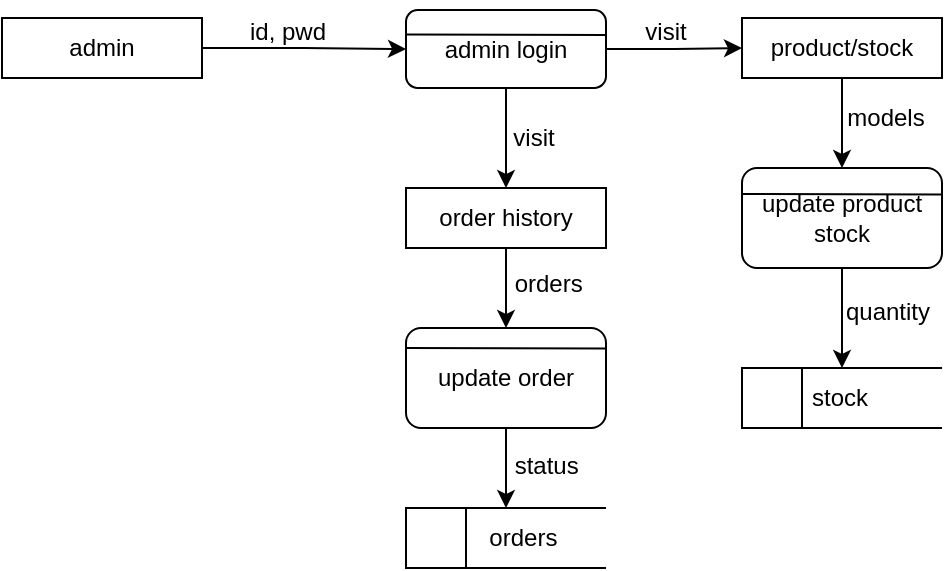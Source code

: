 <mxfile version="26.2.1">
  <diagram name="Page-1" id="JjwYV-2-WhGtSMynj6jV">
    <mxGraphModel dx="769" dy="488" grid="1" gridSize="10" guides="1" tooltips="1" connect="1" arrows="1" fold="1" page="1" pageScale="1" pageWidth="850" pageHeight="1100" math="0" shadow="0">
      <root>
        <mxCell id="0" />
        <mxCell id="1" parent="0" />
        <mxCell id="ryiCbgdc5XsMvu-ZzsFq-13" style="edgeStyle=orthogonalEdgeStyle;rounded=0;orthogonalLoop=1;jettySize=auto;html=1;exitX=1;exitY=0.5;exitDx=0;exitDy=0;" edge="1" parent="1" source="ryiCbgdc5XsMvu-ZzsFq-14" target="ryiCbgdc5XsMvu-ZzsFq-18">
          <mxGeometry relative="1" as="geometry" />
        </mxCell>
        <mxCell id="ryiCbgdc5XsMvu-ZzsFq-30" style="edgeStyle=orthogonalEdgeStyle;rounded=0;orthogonalLoop=1;jettySize=auto;html=1;exitX=0.5;exitY=1;exitDx=0;exitDy=0;" edge="1" parent="1" source="ryiCbgdc5XsMvu-ZzsFq-14" target="ryiCbgdc5XsMvu-ZzsFq-29">
          <mxGeometry relative="1" as="geometry" />
        </mxCell>
        <mxCell id="ryiCbgdc5XsMvu-ZzsFq-14" value="admin login" style="rounded=1;whiteSpace=wrap;html=1;" vertex="1" parent="1">
          <mxGeometry x="242" y="121" width="100" height="39" as="geometry" />
        </mxCell>
        <mxCell id="ryiCbgdc5XsMvu-ZzsFq-15" value="admin" style="rounded=0;whiteSpace=wrap;html=1;" vertex="1" parent="1">
          <mxGeometry x="40" y="125" width="100" height="30" as="geometry" />
        </mxCell>
        <mxCell id="ryiCbgdc5XsMvu-ZzsFq-16" value="" style="endArrow=none;html=1;rounded=0;exitX=0;exitY=0.25;exitDx=0;exitDy=0;entryX=1;entryY=0.348;entryDx=0;entryDy=0;entryPerimeter=0;" edge="1" parent="1">
          <mxGeometry width="50" height="50" relative="1" as="geometry">
            <mxPoint x="242" y="133.25" as="sourcePoint" />
            <mxPoint x="342" y="133.44" as="targetPoint" />
          </mxGeometry>
        </mxCell>
        <mxCell id="ryiCbgdc5XsMvu-ZzsFq-17" style="edgeStyle=orthogonalEdgeStyle;rounded=0;orthogonalLoop=1;jettySize=auto;html=1;exitX=0.5;exitY=1;exitDx=0;exitDy=0;" edge="1" parent="1" source="ryiCbgdc5XsMvu-ZzsFq-18" target="ryiCbgdc5XsMvu-ZzsFq-22">
          <mxGeometry relative="1" as="geometry" />
        </mxCell>
        <mxCell id="ryiCbgdc5XsMvu-ZzsFq-18" value="product/stock" style="rounded=0;whiteSpace=wrap;html=1;" vertex="1" parent="1">
          <mxGeometry x="410" y="125" width="100" height="30" as="geometry" />
        </mxCell>
        <mxCell id="ryiCbgdc5XsMvu-ZzsFq-19" style="edgeStyle=orthogonalEdgeStyle;rounded=0;orthogonalLoop=1;jettySize=auto;html=1;exitX=0.5;exitY=1;exitDx=0;exitDy=0;" edge="1" parent="1" source="ryiCbgdc5XsMvu-ZzsFq-15" target="ryiCbgdc5XsMvu-ZzsFq-15">
          <mxGeometry relative="1" as="geometry" />
        </mxCell>
        <mxCell id="ryiCbgdc5XsMvu-ZzsFq-20" value="&lt;span style=&quot;white-space: pre;&quot;&gt;&#x9;&lt;/span&gt;&amp;nbsp;stock" style="html=1;dashed=0;whiteSpace=wrap;shape=mxgraph.dfd.dataStoreID;align=left;spacingLeft=3;points=[[0,0],[0.5,0],[1,0],[0,0.5],[1,0.5],[0,1],[0.5,1],[1,1]];" vertex="1" parent="1">
          <mxGeometry x="410" y="300" width="100" height="30" as="geometry" />
        </mxCell>
        <mxCell id="ryiCbgdc5XsMvu-ZzsFq-21" style="edgeStyle=orthogonalEdgeStyle;rounded=0;orthogonalLoop=1;jettySize=auto;html=1;exitX=0.5;exitY=1;exitDx=0;exitDy=0;" edge="1" parent="1" source="ryiCbgdc5XsMvu-ZzsFq-22" target="ryiCbgdc5XsMvu-ZzsFq-20">
          <mxGeometry relative="1" as="geometry" />
        </mxCell>
        <mxCell id="ryiCbgdc5XsMvu-ZzsFq-22" value="update product&lt;div&gt;stock&lt;/div&gt;" style="rounded=1;whiteSpace=wrap;html=1;" vertex="1" parent="1">
          <mxGeometry x="410" y="200" width="100" height="50" as="geometry" />
        </mxCell>
        <mxCell id="ryiCbgdc5XsMvu-ZzsFq-23" value="" style="endArrow=none;html=1;rounded=0;exitX=0;exitY=0.25;exitDx=0;exitDy=0;entryX=1;entryY=0.348;entryDx=0;entryDy=0;entryPerimeter=0;" edge="1" parent="1">
          <mxGeometry width="50" height="50" relative="1" as="geometry">
            <mxPoint x="410" y="213" as="sourcePoint" />
            <mxPoint x="510" y="213.19" as="targetPoint" />
          </mxGeometry>
        </mxCell>
        <mxCell id="ryiCbgdc5XsMvu-ZzsFq-24" style="edgeStyle=orthogonalEdgeStyle;rounded=0;orthogonalLoop=1;jettySize=auto;html=1;exitX=1;exitY=0.5;exitDx=0;exitDy=0;" edge="1" parent="1" source="ryiCbgdc5XsMvu-ZzsFq-15" target="ryiCbgdc5XsMvu-ZzsFq-14">
          <mxGeometry relative="1" as="geometry" />
        </mxCell>
        <mxCell id="ryiCbgdc5XsMvu-ZzsFq-25" value="id, pwd" style="text;strokeColor=none;align=center;fillColor=none;html=1;verticalAlign=middle;whiteSpace=wrap;rounded=0;" vertex="1" parent="1">
          <mxGeometry x="153" y="116.5" width="60" height="30" as="geometry" />
        </mxCell>
        <mxCell id="ryiCbgdc5XsMvu-ZzsFq-26" value="visit" style="text;strokeColor=none;align=center;fillColor=none;html=1;verticalAlign=middle;whiteSpace=wrap;rounded=0;" vertex="1" parent="1">
          <mxGeometry x="342" y="116.5" width="60" height="30" as="geometry" />
        </mxCell>
        <mxCell id="ryiCbgdc5XsMvu-ZzsFq-27" value="models" style="text;strokeColor=none;align=center;fillColor=none;html=1;verticalAlign=middle;whiteSpace=wrap;rounded=0;" vertex="1" parent="1">
          <mxGeometry x="452" y="160" width="60" height="30" as="geometry" />
        </mxCell>
        <mxCell id="ryiCbgdc5XsMvu-ZzsFq-28" value="quantity" style="text;strokeColor=none;align=center;fillColor=none;html=1;verticalAlign=middle;whiteSpace=wrap;rounded=0;" vertex="1" parent="1">
          <mxGeometry x="453" y="257" width="60" height="30" as="geometry" />
        </mxCell>
        <mxCell id="ryiCbgdc5XsMvu-ZzsFq-34" style="edgeStyle=orthogonalEdgeStyle;rounded=0;orthogonalLoop=1;jettySize=auto;html=1;exitX=0.5;exitY=1;exitDx=0;exitDy=0;" edge="1" parent="1" source="ryiCbgdc5XsMvu-ZzsFq-29" target="ryiCbgdc5XsMvu-ZzsFq-32">
          <mxGeometry relative="1" as="geometry" />
        </mxCell>
        <mxCell id="ryiCbgdc5XsMvu-ZzsFq-29" value="order history" style="rounded=0;whiteSpace=wrap;html=1;" vertex="1" parent="1">
          <mxGeometry x="242" y="210" width="100" height="30" as="geometry" />
        </mxCell>
        <mxCell id="ryiCbgdc5XsMvu-ZzsFq-31" value="visit" style="text;strokeColor=none;align=center;fillColor=none;html=1;verticalAlign=middle;whiteSpace=wrap;rounded=0;" vertex="1" parent="1">
          <mxGeometry x="276" y="170" width="60" height="30" as="geometry" />
        </mxCell>
        <mxCell id="ryiCbgdc5XsMvu-ZzsFq-37" style="edgeStyle=orthogonalEdgeStyle;rounded=0;orthogonalLoop=1;jettySize=auto;html=1;exitX=0.5;exitY=1;exitDx=0;exitDy=0;entryX=0.5;entryY=0;entryDx=0;entryDy=0;" edge="1" parent="1" source="ryiCbgdc5XsMvu-ZzsFq-32" target="ryiCbgdc5XsMvu-ZzsFq-36">
          <mxGeometry relative="1" as="geometry" />
        </mxCell>
        <mxCell id="ryiCbgdc5XsMvu-ZzsFq-32" value="&lt;div&gt;&lt;br&gt;&lt;/div&gt;update order&lt;div&gt;&lt;br&gt;&lt;/div&gt;" style="rounded=1;whiteSpace=wrap;html=1;" vertex="1" parent="1">
          <mxGeometry x="242" y="280" width="100" height="50" as="geometry" />
        </mxCell>
        <mxCell id="ryiCbgdc5XsMvu-ZzsFq-33" value="" style="endArrow=none;html=1;rounded=0;exitX=0;exitY=0.25;exitDx=0;exitDy=0;entryX=1;entryY=0.348;entryDx=0;entryDy=0;entryPerimeter=0;" edge="1" parent="1">
          <mxGeometry width="50" height="50" relative="1" as="geometry">
            <mxPoint x="242" y="290" as="sourcePoint" />
            <mxPoint x="342" y="290.19" as="targetPoint" />
          </mxGeometry>
        </mxCell>
        <mxCell id="ryiCbgdc5XsMvu-ZzsFq-35" value="&amp;nbsp; &amp;nbsp; &amp;nbsp;orders" style="text;strokeColor=none;align=center;fillColor=none;html=1;verticalAlign=middle;whiteSpace=wrap;rounded=0;" vertex="1" parent="1">
          <mxGeometry x="275" y="243" width="60" height="30" as="geometry" />
        </mxCell>
        <mxCell id="ryiCbgdc5XsMvu-ZzsFq-36" value="&lt;span style=&quot;white-space: pre;&quot;&gt;&#x9;&lt;/span&gt;&amp;nbsp; &amp;nbsp;orders" style="html=1;dashed=0;whiteSpace=wrap;shape=mxgraph.dfd.dataStoreID;align=left;spacingLeft=3;points=[[0,0],[0.5,0],[1,0],[0,0.5],[1,0.5],[0,1],[0.5,1],[1,1]];" vertex="1" parent="1">
          <mxGeometry x="242" y="370" width="100" height="30" as="geometry" />
        </mxCell>
        <mxCell id="ryiCbgdc5XsMvu-ZzsFq-38" value="&amp;nbsp; &amp;nbsp; &amp;nbsp;status" style="text;strokeColor=none;align=center;fillColor=none;html=1;verticalAlign=middle;whiteSpace=wrap;rounded=0;" vertex="1" parent="1">
          <mxGeometry x="274" y="334" width="60" height="30" as="geometry" />
        </mxCell>
      </root>
    </mxGraphModel>
  </diagram>
</mxfile>
